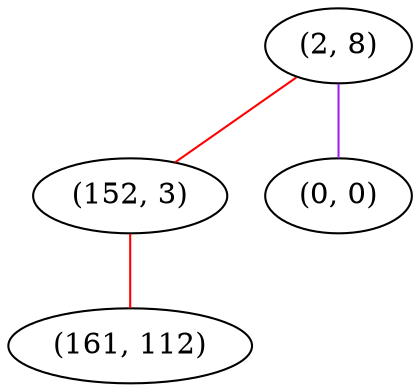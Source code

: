 graph "" {
"(2, 8)";
"(152, 3)";
"(0, 0)";
"(161, 112)";
"(2, 8)" -- "(152, 3)"  [color=red, key=0, weight=1];
"(2, 8)" -- "(0, 0)"  [color=purple, key=0, weight=4];
"(152, 3)" -- "(161, 112)"  [color=red, key=0, weight=1];
}
